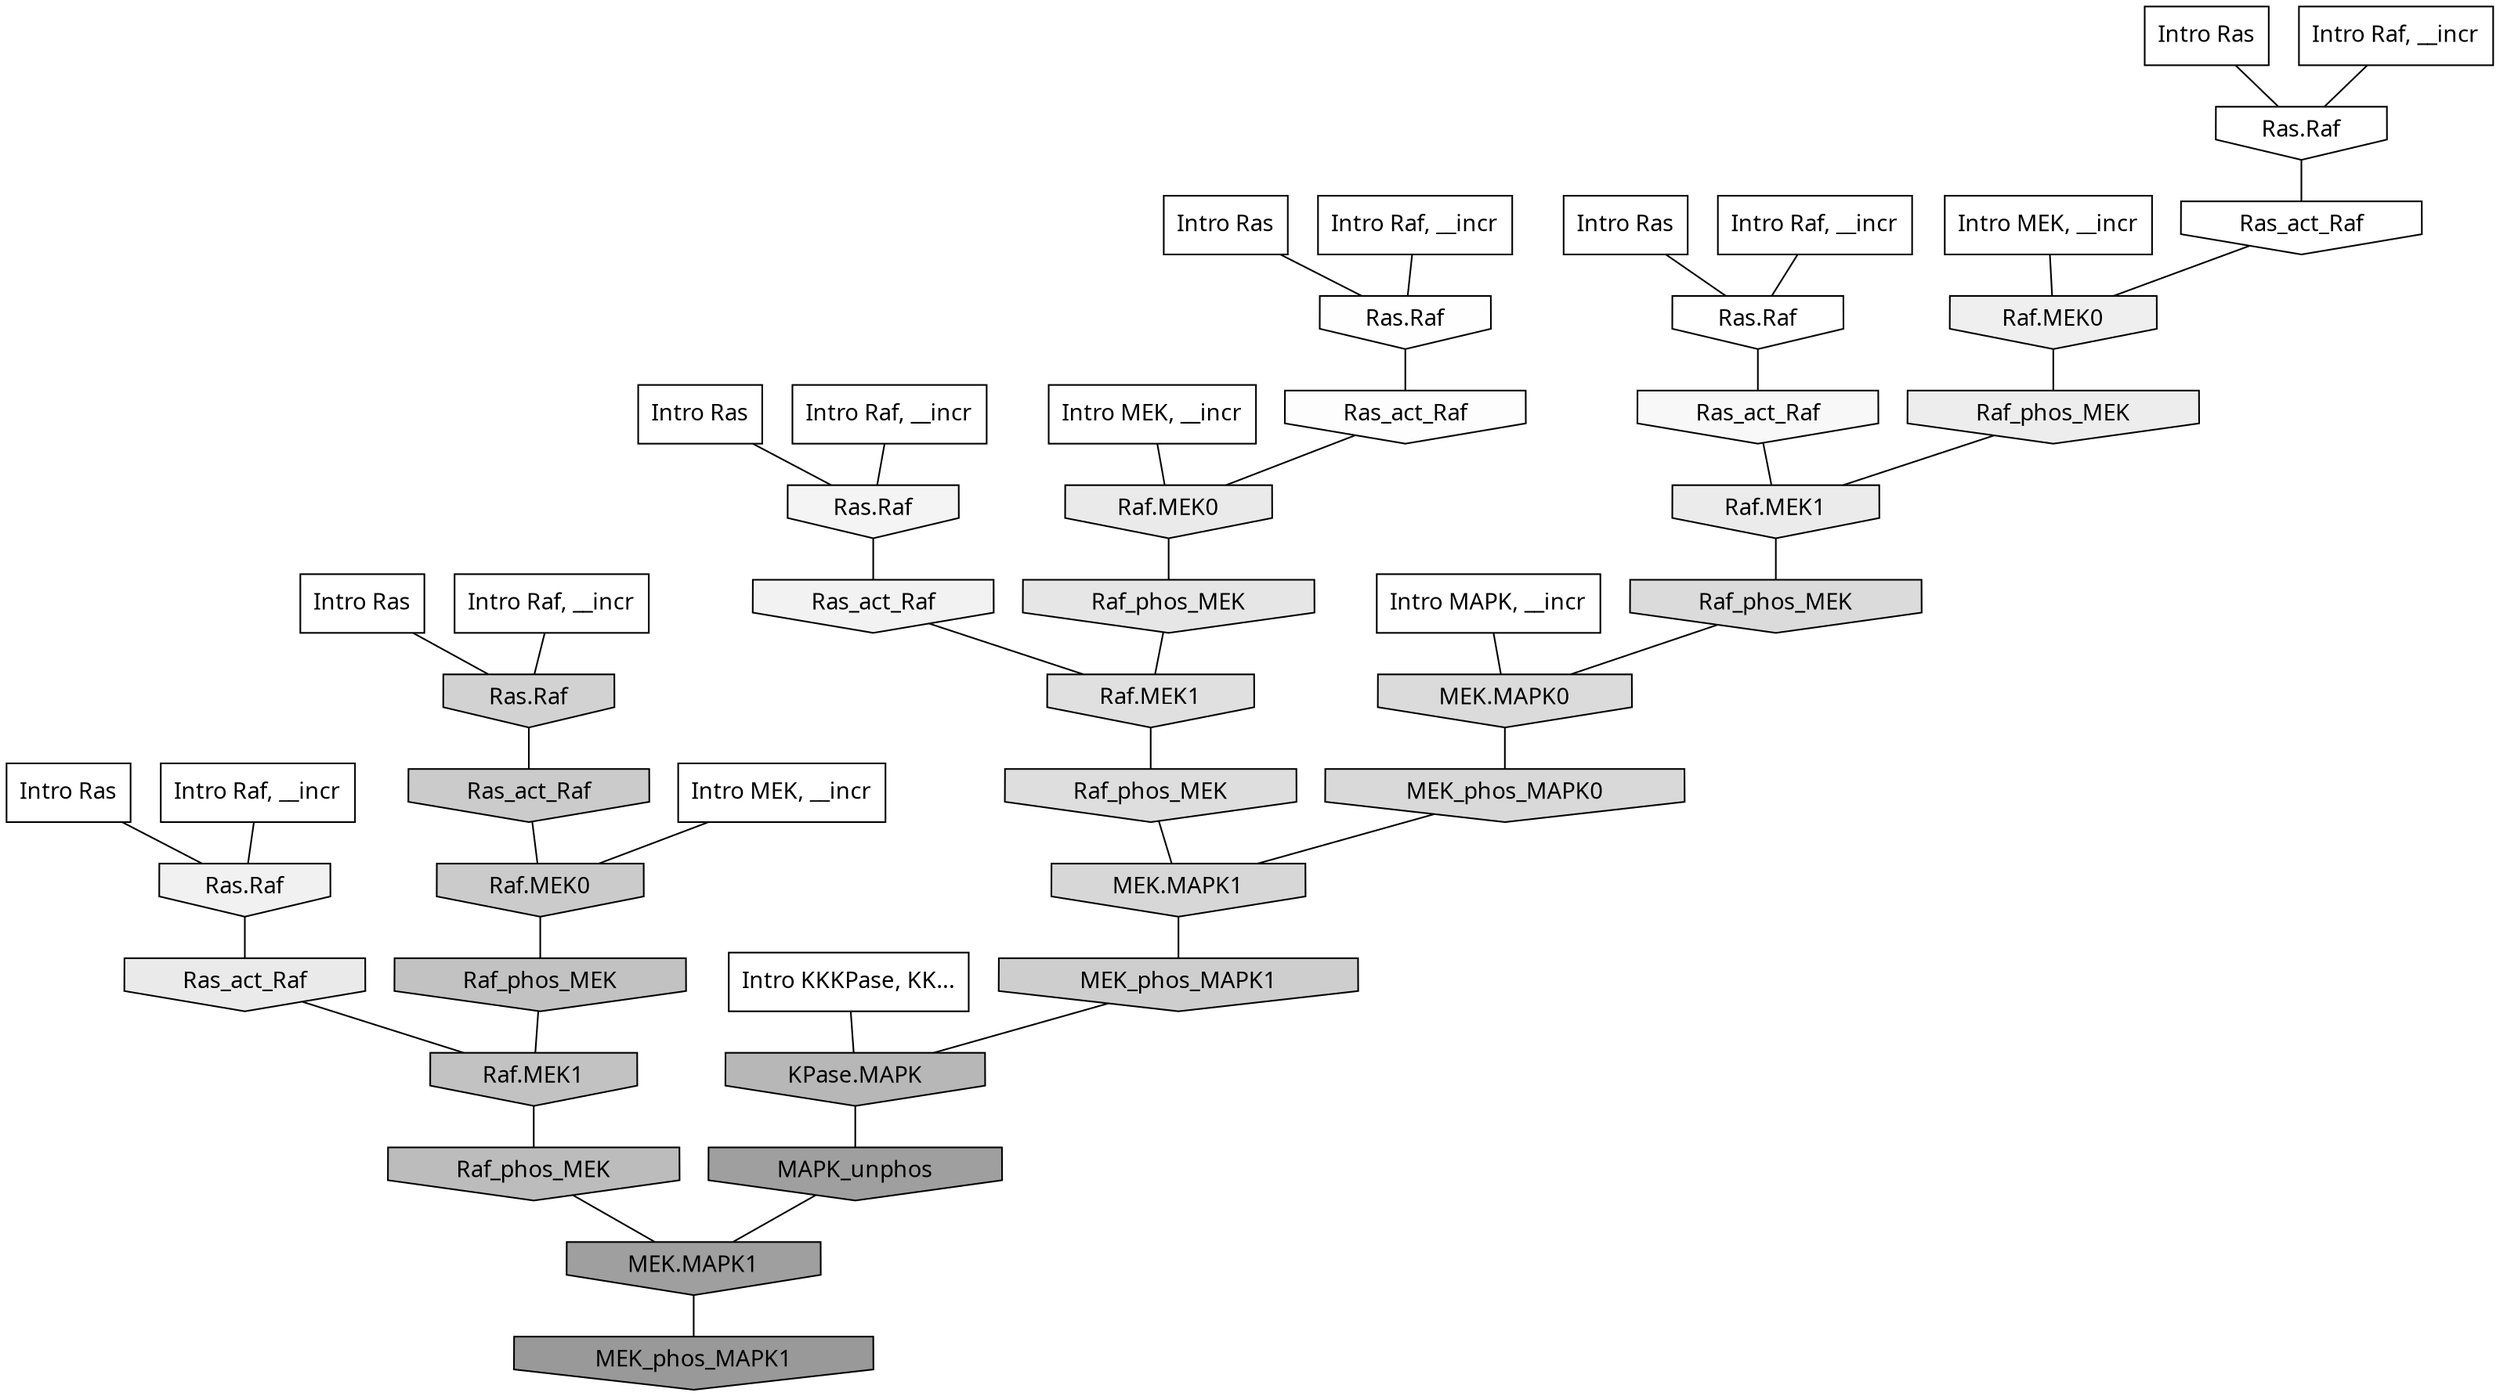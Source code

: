digraph G{
  rankdir="TB";
  ranksep=0.30;
  node [fontname="CMU Serif"];
  edge [fontname="CMU Serif"];
  
  36 [label="Intro Ras", shape=rectangle, style=filled, fillcolor="0.000 0.000 1.000"]
  
  45 [label="Intro Ras", shape=rectangle, style=filled, fillcolor="0.000 0.000 1.000"]
  
  59 [label="Intro Ras", shape=rectangle, style=filled, fillcolor="0.000 0.000 1.000"]
  
  64 [label="Intro Ras", shape=rectangle, style=filled, fillcolor="0.000 0.000 1.000"]
  
  87 [label="Intro Ras", shape=rectangle, style=filled, fillcolor="0.000 0.000 1.000"]
  
  98 [label="Intro Ras", shape=rectangle, style=filled, fillcolor="0.000 0.000 1.000"]
  
  134 [label="Intro Raf, __incr", shape=rectangle, style=filled, fillcolor="0.000 0.000 1.000"]
  
  422 [label="Intro Raf, __incr", shape=rectangle, style=filled, fillcolor="0.000 0.000 1.000"]
  
  562 [label="Intro Raf, __incr", shape=rectangle, style=filled, fillcolor="0.000 0.000 1.000"]
  
  609 [label="Intro Raf, __incr", shape=rectangle, style=filled, fillcolor="0.000 0.000 1.000"]
  
  767 [label="Intro Raf, __incr", shape=rectangle, style=filled, fillcolor="0.000 0.000 1.000"]
  
  862 [label="Intro Raf, __incr", shape=rectangle, style=filled, fillcolor="0.000 0.000 1.000"]
  
  1200 [label="Intro MEK, __incr", shape=rectangle, style=filled, fillcolor="0.000 0.000 1.000"]
  
  1558 [label="Intro MEK, __incr", shape=rectangle, style=filled, fillcolor="0.000 0.000 1.000"]
  
  1947 [label="Intro MEK, __incr", shape=rectangle, style=filled, fillcolor="0.000 0.000 1.000"]
  
  2526 [label="Intro MAPK, __incr", shape=rectangle, style=filled, fillcolor="0.000 0.000 1.000"]
  
  3111 [label="Intro KKKPase, KK...", shape=rectangle, style=filled, fillcolor="0.000 0.000 1.000"]
  
  3241 [label="Ras.Raf", shape=invhouse, style=filled, fillcolor="0.000 0.000 1.000"]
  
  3293 [label="Ras.Raf", shape=invhouse, style=filled, fillcolor="0.000 0.000 1.000"]
  
  3344 [label="Ras_act_Raf", shape=invhouse, style=filled, fillcolor="0.000 0.000 0.997"]
  
  3391 [label="Ras.Raf", shape=invhouse, style=filled, fillcolor="0.000 0.000 0.994"]
  
  3412 [label="Ras_act_Raf", shape=invhouse, style=filled, fillcolor="0.000 0.000 0.992"]
  
  3693 [label="Ras_act_Raf", shape=invhouse, style=filled, fillcolor="0.000 0.000 0.972"]
  
  4095 [label="Ras.Raf", shape=invhouse, style=filled, fillcolor="0.000 0.000 0.957"]
  
  4350 [label="Ras_act_Raf", shape=invhouse, style=filled, fillcolor="0.000 0.000 0.947"]
  
  4507 [label="Ras.Raf", shape=invhouse, style=filled, fillcolor="0.000 0.000 0.942"]
  
  4672 [label="Raf.MEK0", shape=invhouse, style=filled, fillcolor="0.000 0.000 0.937"]
  
  4917 [label="Raf_phos_MEK", shape=invhouse, style=filled, fillcolor="0.000 0.000 0.929"]
  
  5274 [label="Raf.MEK1", shape=invhouse, style=filled, fillcolor="0.000 0.000 0.918"]
  
  5284 [label="Raf.MEK0", shape=invhouse, style=filled, fillcolor="0.000 0.000 0.917"]
  
  5317 [label="Ras_act_Raf", shape=invhouse, style=filled, fillcolor="0.000 0.000 0.916"]
  
  5864 [label="Raf_phos_MEK", shape=invhouse, style=filled, fillcolor="0.000 0.000 0.900"]
  
  6927 [label="Raf.MEK1", shape=invhouse, style=filled, fillcolor="0.000 0.000 0.876"]
  
  7399 [label="Raf_phos_MEK", shape=invhouse, style=filled, fillcolor="0.000 0.000 0.868"]
  
  7907 [label="Raf_phos_MEK", shape=invhouse, style=filled, fillcolor="0.000 0.000 0.859"]
  
  7969 [label="MEK.MAPK0", shape=invhouse, style=filled, fillcolor="0.000 0.000 0.858"]
  
  8534 [label="MEK_phos_MAPK0", shape=invhouse, style=filled, fillcolor="0.000 0.000 0.849"]
  
  8914 [label="MEK.MAPK1", shape=invhouse, style=filled, fillcolor="0.000 0.000 0.843"]
  
  10785 [label="Ras.Raf", shape=invhouse, style=filled, fillcolor="0.000 0.000 0.821"]
  
  12228 [label="MEK_phos_MAPK1", shape=invhouse, style=filled, fillcolor="0.000 0.000 0.807"]
  
  13801 [label="Ras_act_Raf", shape=invhouse, style=filled, fillcolor="0.000 0.000 0.794"]
  
  13814 [label="Raf.MEK0", shape=invhouse, style=filled, fillcolor="0.000 0.000 0.794"]
  
  17167 [label="Raf_phos_MEK", shape=invhouse, style=filled, fillcolor="0.000 0.000 0.760"]
  
  17203 [label="Raf.MEK1", shape=invhouse, style=filled, fillcolor="0.000 0.000 0.760"]
  
  18349 [label="Raf_phos_MEK", shape=invhouse, style=filled, fillcolor="0.000 0.000 0.736"]
  
  19287 [label="KPase.MAPK", shape=invhouse, style=filled, fillcolor="0.000 0.000 0.715"]
  
  22134 [label="MAPK_unphos", shape=invhouse, style=filled, fillcolor="0.000 0.000 0.622"]
  
  22135 [label="MEK.MAPK1", shape=invhouse, style=filled, fillcolor="0.000 0.000 0.622"]
  
  22747 [label="MEK_phos_MAPK1", shape=invhouse, style=filled, fillcolor="0.000 0.000 0.600"]
  
  
  22135 -> 22747 [dir=none, color="0.000 0.000 0.000"] 
  22134 -> 22135 [dir=none, color="0.000 0.000 0.000"] 
  19287 -> 22134 [dir=none, color="0.000 0.000 0.000"] 
  18349 -> 22135 [dir=none, color="0.000 0.000 0.000"] 
  17203 -> 18349 [dir=none, color="0.000 0.000 0.000"] 
  17167 -> 17203 [dir=none, color="0.000 0.000 0.000"] 
  13814 -> 17167 [dir=none, color="0.000 0.000 0.000"] 
  13801 -> 13814 [dir=none, color="0.000 0.000 0.000"] 
  12228 -> 19287 [dir=none, color="0.000 0.000 0.000"] 
  10785 -> 13801 [dir=none, color="0.000 0.000 0.000"] 
  8914 -> 12228 [dir=none, color="0.000 0.000 0.000"] 
  8534 -> 8914 [dir=none, color="0.000 0.000 0.000"] 
  7969 -> 8534 [dir=none, color="0.000 0.000 0.000"] 
  7907 -> 7969 [dir=none, color="0.000 0.000 0.000"] 
  7399 -> 8914 [dir=none, color="0.000 0.000 0.000"] 
  6927 -> 7399 [dir=none, color="0.000 0.000 0.000"] 
  5864 -> 6927 [dir=none, color="0.000 0.000 0.000"] 
  5317 -> 17203 [dir=none, color="0.000 0.000 0.000"] 
  5284 -> 5864 [dir=none, color="0.000 0.000 0.000"] 
  5274 -> 7907 [dir=none, color="0.000 0.000 0.000"] 
  4917 -> 5274 [dir=none, color="0.000 0.000 0.000"] 
  4672 -> 4917 [dir=none, color="0.000 0.000 0.000"] 
  4507 -> 5317 [dir=none, color="0.000 0.000 0.000"] 
  4350 -> 6927 [dir=none, color="0.000 0.000 0.000"] 
  4095 -> 4350 [dir=none, color="0.000 0.000 0.000"] 
  3693 -> 5274 [dir=none, color="0.000 0.000 0.000"] 
  3412 -> 5284 [dir=none, color="0.000 0.000 0.000"] 
  3391 -> 3412 [dir=none, color="0.000 0.000 0.000"] 
  3344 -> 4672 [dir=none, color="0.000 0.000 0.000"] 
  3293 -> 3344 [dir=none, color="0.000 0.000 0.000"] 
  3241 -> 3693 [dir=none, color="0.000 0.000 0.000"] 
  3111 -> 19287 [dir=none, color="0.000 0.000 0.000"] 
  2526 -> 7969 [dir=none, color="0.000 0.000 0.000"] 
  1947 -> 5284 [dir=none, color="0.000 0.000 0.000"] 
  1558 -> 4672 [dir=none, color="0.000 0.000 0.000"] 
  1200 -> 13814 [dir=none, color="0.000 0.000 0.000"] 
  862 -> 3241 [dir=none, color="0.000 0.000 0.000"] 
  767 -> 4507 [dir=none, color="0.000 0.000 0.000"] 
  609 -> 3293 [dir=none, color="0.000 0.000 0.000"] 
  562 -> 3391 [dir=none, color="0.000 0.000 0.000"] 
  422 -> 4095 [dir=none, color="0.000 0.000 0.000"] 
  134 -> 10785 [dir=none, color="0.000 0.000 0.000"] 
  98 -> 3293 [dir=none, color="0.000 0.000 0.000"] 
  87 -> 4507 [dir=none, color="0.000 0.000 0.000"] 
  64 -> 10785 [dir=none, color="0.000 0.000 0.000"] 
  59 -> 3391 [dir=none, color="0.000 0.000 0.000"] 
  45 -> 3241 [dir=none, color="0.000 0.000 0.000"] 
  36 -> 4095 [dir=none, color="0.000 0.000 0.000"] 
  
  }
